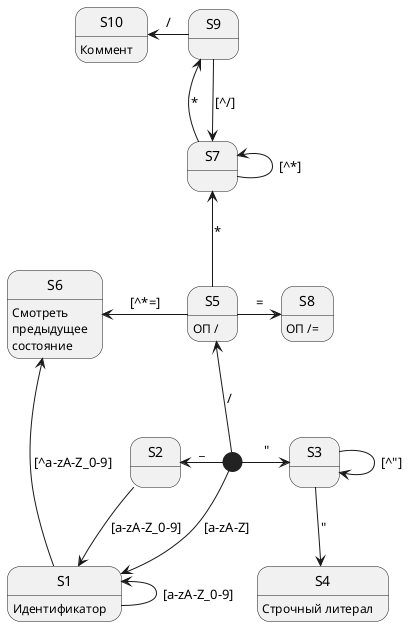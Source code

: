@startuml "sd1"

[*] -down-> S1 : [a-zA-Z]
[*] -left-> S2 : _
S2 -down-> S1 : [a-zA-Z_0-9]
S1 -left-> S1 : [a-zA-Z_0-9]
S1 -left-> S6 : [^a-zA-Z_0-9]
S1 : Идентификатор
S6 : Смотреть\nпредыдущее\nсостояние

[*] -right-> S3 : "
S3 -right-> S3 : [^"]
S3 -down-> S4 : "
S4 : Строчный литерал

[*] -up-> S5 : /
S5 -up-> S7 : *
S5 : ОП /
S5 -left-> S6 : [^*=]
S5 -right-> S8 : =

S8 : ОП /=

S7 -up-> S7 : [^*]
S7 -up-> S9 : *
S9 -down-> S7 : [^/]
S9 -left-> S10 : /
S10 : Коммент


@enduml